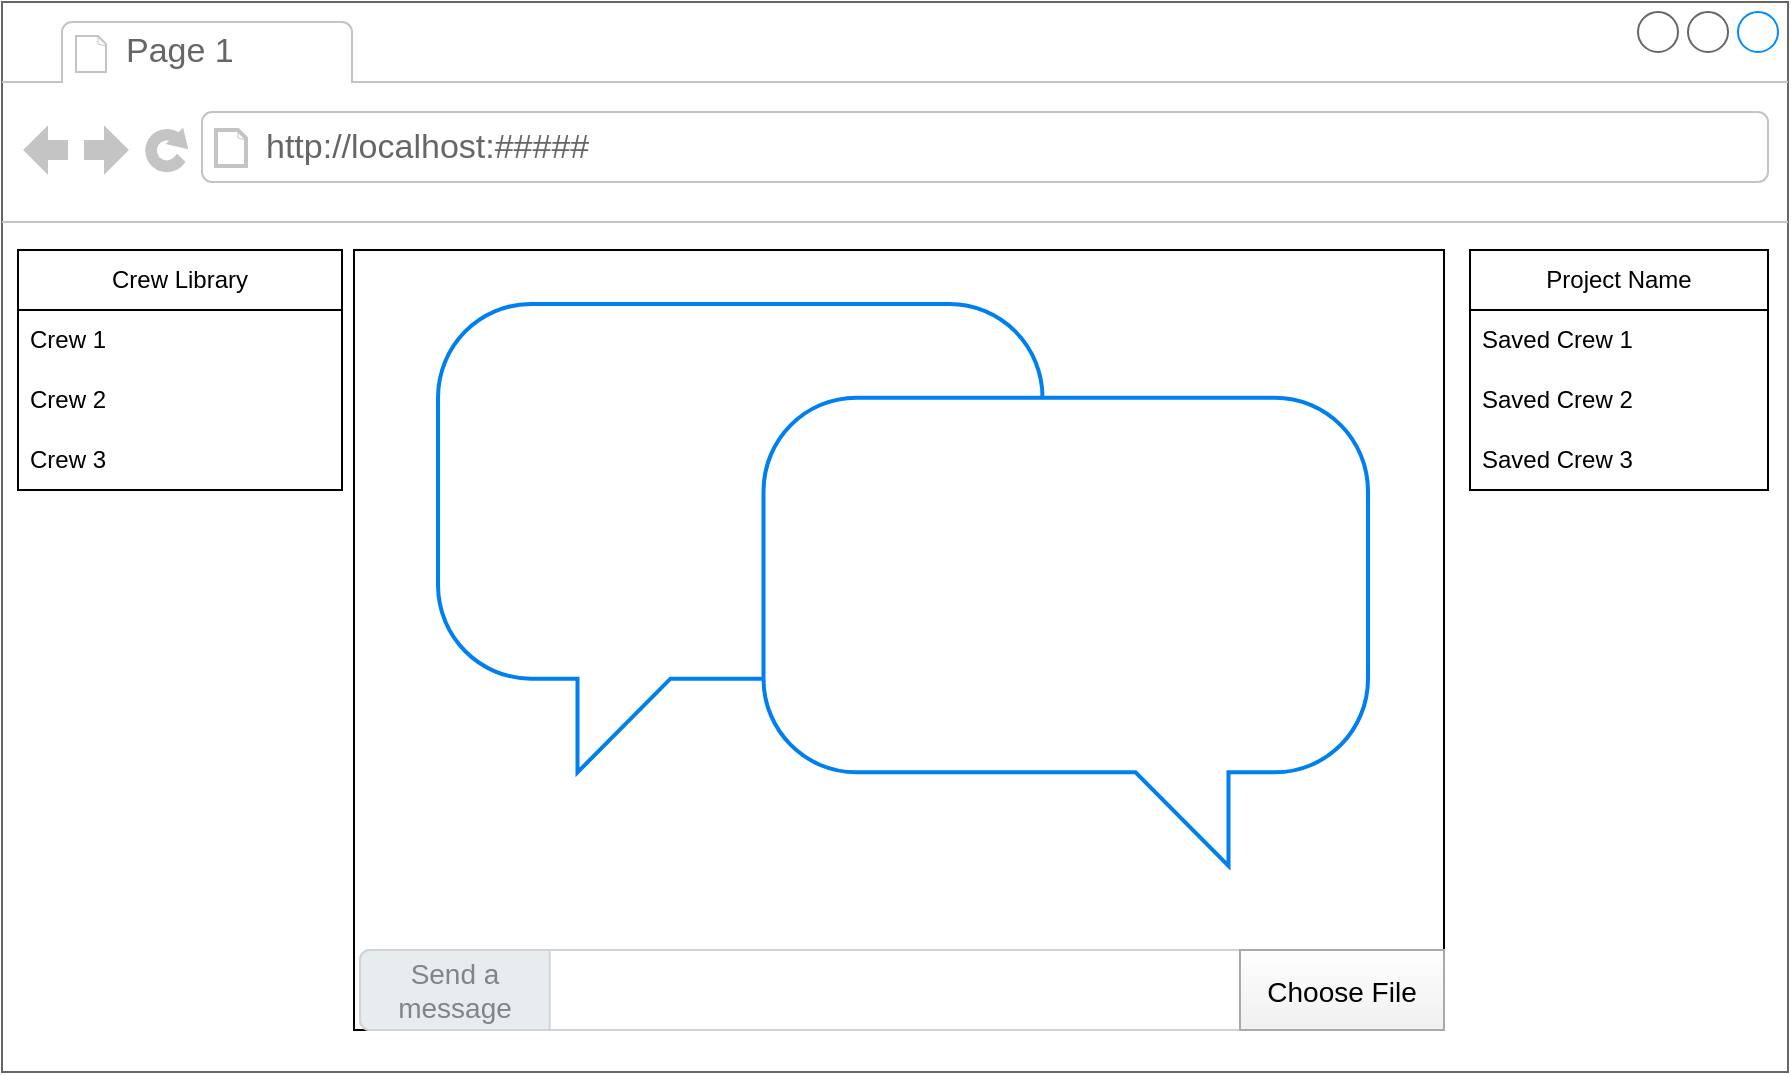<mxfile version="24.3.1" type="github">
  <diagram name="Page-1" id="dielMqokdLc7TkUOCkrt">
    <mxGraphModel dx="1590" dy="583" grid="0" gridSize="10" guides="1" tooltips="1" connect="1" arrows="1" fold="1" page="0" pageScale="1" pageWidth="827" pageHeight="1169" math="0" shadow="0">
      <root>
        <mxCell id="0" />
        <mxCell id="1" parent="0" />
        <mxCell id="4j6Fe2a4NrC-T8sIoyyp-1" value="" style="strokeWidth=1;shadow=0;dashed=0;align=center;html=1;shape=mxgraph.mockup.containers.browserWindow;rSize=0;strokeColor=#666666;strokeColor2=#008cff;strokeColor3=#c4c4c4;mainText=,;recursiveResize=0;" vertex="1" parent="1">
          <mxGeometry x="-289" y="32" width="893" height="535" as="geometry" />
        </mxCell>
        <mxCell id="4j6Fe2a4NrC-T8sIoyyp-2" value="Page 1" style="strokeWidth=1;shadow=0;dashed=0;align=center;html=1;shape=mxgraph.mockup.containers.anchor;fontSize=17;fontColor=#666666;align=left;whiteSpace=wrap;" vertex="1" parent="4j6Fe2a4NrC-T8sIoyyp-1">
          <mxGeometry x="60" y="12" width="110" height="26" as="geometry" />
        </mxCell>
        <mxCell id="4j6Fe2a4NrC-T8sIoyyp-3" value="http://localhost:#####" style="strokeWidth=1;shadow=0;dashed=0;align=center;html=1;shape=mxgraph.mockup.containers.anchor;rSize=0;fontSize=17;fontColor=#666666;align=left;" vertex="1" parent="4j6Fe2a4NrC-T8sIoyyp-1">
          <mxGeometry x="130" y="60" width="250" height="26" as="geometry" />
        </mxCell>
        <mxCell id="4j6Fe2a4NrC-T8sIoyyp-4" value="" style="rounded=0;whiteSpace=wrap;html=1;" vertex="1" parent="4j6Fe2a4NrC-T8sIoyyp-1">
          <mxGeometry x="176" y="124" width="545" height="390" as="geometry" />
        </mxCell>
        <mxCell id="4j6Fe2a4NrC-T8sIoyyp-7" value="" style="html=1;verticalLabelPosition=bottom;align=center;labelBackgroundColor=#ffffff;verticalAlign=top;strokeWidth=2;strokeColor=#0080F0;shadow=0;dashed=0;shape=mxgraph.ios7.icons.chat;" vertex="1" parent="4j6Fe2a4NrC-T8sIoyyp-1">
          <mxGeometry x="218" y="151" width="465" height="281" as="geometry" />
        </mxCell>
        <mxCell id="4j6Fe2a4NrC-T8sIoyyp-8" value="" style="html=1;shadow=0;dashed=0;shape=mxgraph.bootstrap.rrect;rSize=5;strokeColor=#CED4DA;html=1;whiteSpace=wrap;fillColor=#FFFFFF;fontColor=#7D868C;align=left;spacing=15;spacingLeft=40;fontSize=14;" vertex="1" parent="4j6Fe2a4NrC-T8sIoyyp-1">
          <mxGeometry x="179" y="474" width="542" height="40" as="geometry" />
        </mxCell>
        <mxCell id="4j6Fe2a4NrC-T8sIoyyp-9" value="Send a message" style="html=1;shadow=0;dashed=0;shape=mxgraph.bootstrap.leftButton;strokeColor=inherit;gradientColor=inherit;fontColor=inherit;fillColor=#E9ECEF;rSize=5;perimeter=none;whiteSpace=wrap;resizeHeight=1;fontSize=14;" vertex="1" parent="4j6Fe2a4NrC-T8sIoyyp-8">
          <mxGeometry width="94.85" height="40" as="geometry" />
        </mxCell>
        <mxCell id="4j6Fe2a4NrC-T8sIoyyp-17" value="Choose File" style="fillColor=#FEFEFE;strokeColor=#AAAAAA;fontSize=14;gradientColor=#F0F0F0;" vertex="1" parent="4j6Fe2a4NrC-T8sIoyyp-8">
          <mxGeometry x="440" width="102" height="40" as="geometry" />
        </mxCell>
        <mxCell id="4j6Fe2a4NrC-T8sIoyyp-19" value="Crew Library" style="swimlane;fontStyle=0;childLayout=stackLayout;horizontal=1;startSize=30;horizontalStack=0;resizeParent=1;resizeParentMax=0;resizeLast=0;collapsible=1;marginBottom=0;whiteSpace=wrap;html=1;" vertex="1" parent="4j6Fe2a4NrC-T8sIoyyp-1">
          <mxGeometry x="8" y="124" width="162" height="120" as="geometry" />
        </mxCell>
        <mxCell id="4j6Fe2a4NrC-T8sIoyyp-20" value="Crew 1" style="text;strokeColor=none;fillColor=none;align=left;verticalAlign=middle;spacingLeft=4;spacingRight=4;overflow=hidden;points=[[0,0.5],[1,0.5]];portConstraint=eastwest;rotatable=0;whiteSpace=wrap;html=1;" vertex="1" parent="4j6Fe2a4NrC-T8sIoyyp-19">
          <mxGeometry y="30" width="162" height="30" as="geometry" />
        </mxCell>
        <mxCell id="4j6Fe2a4NrC-T8sIoyyp-21" value="Crew 2" style="text;strokeColor=none;fillColor=none;align=left;verticalAlign=middle;spacingLeft=4;spacingRight=4;overflow=hidden;points=[[0,0.5],[1,0.5]];portConstraint=eastwest;rotatable=0;whiteSpace=wrap;html=1;" vertex="1" parent="4j6Fe2a4NrC-T8sIoyyp-19">
          <mxGeometry y="60" width="162" height="30" as="geometry" />
        </mxCell>
        <mxCell id="4j6Fe2a4NrC-T8sIoyyp-22" value="Crew 3" style="text;strokeColor=none;fillColor=none;align=left;verticalAlign=middle;spacingLeft=4;spacingRight=4;overflow=hidden;points=[[0,0.5],[1,0.5]];portConstraint=eastwest;rotatable=0;whiteSpace=wrap;html=1;" vertex="1" parent="4j6Fe2a4NrC-T8sIoyyp-19">
          <mxGeometry y="90" width="162" height="30" as="geometry" />
        </mxCell>
        <mxCell id="4j6Fe2a4NrC-T8sIoyyp-23" value="Project Name" style="swimlane;fontStyle=0;childLayout=stackLayout;horizontal=1;startSize=30;horizontalStack=0;resizeParent=1;resizeParentMax=0;resizeLast=0;collapsible=1;marginBottom=0;whiteSpace=wrap;html=1;" vertex="1" parent="4j6Fe2a4NrC-T8sIoyyp-1">
          <mxGeometry x="734" y="124" width="149" height="120" as="geometry" />
        </mxCell>
        <mxCell id="4j6Fe2a4NrC-T8sIoyyp-24" value="Saved Crew 1" style="text;strokeColor=none;fillColor=none;align=left;verticalAlign=middle;spacingLeft=4;spacingRight=4;overflow=hidden;points=[[0,0.5],[1,0.5]];portConstraint=eastwest;rotatable=0;whiteSpace=wrap;html=1;" vertex="1" parent="4j6Fe2a4NrC-T8sIoyyp-23">
          <mxGeometry y="30" width="149" height="30" as="geometry" />
        </mxCell>
        <mxCell id="4j6Fe2a4NrC-T8sIoyyp-25" value="Saved Crew 2" style="text;strokeColor=none;fillColor=none;align=left;verticalAlign=middle;spacingLeft=4;spacingRight=4;overflow=hidden;points=[[0,0.5],[1,0.5]];portConstraint=eastwest;rotatable=0;whiteSpace=wrap;html=1;" vertex="1" parent="4j6Fe2a4NrC-T8sIoyyp-23">
          <mxGeometry y="60" width="149" height="30" as="geometry" />
        </mxCell>
        <mxCell id="4j6Fe2a4NrC-T8sIoyyp-26" value="Saved Crew 3" style="text;strokeColor=none;fillColor=none;align=left;verticalAlign=middle;spacingLeft=4;spacingRight=4;overflow=hidden;points=[[0,0.5],[1,0.5]];portConstraint=eastwest;rotatable=0;whiteSpace=wrap;html=1;" vertex="1" parent="4j6Fe2a4NrC-T8sIoyyp-23">
          <mxGeometry y="90" width="149" height="30" as="geometry" />
        </mxCell>
      </root>
    </mxGraphModel>
  </diagram>
</mxfile>
